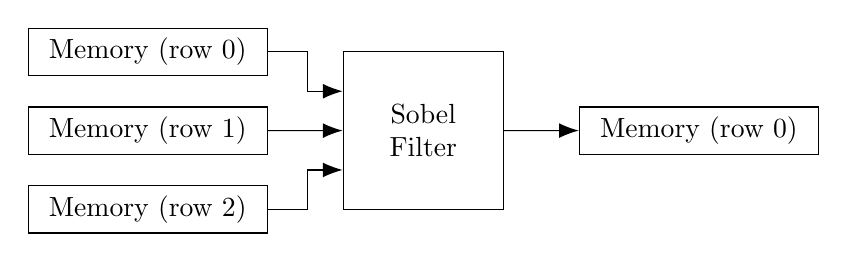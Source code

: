 % \tikzsetnextfilename{system-overview}
\begin{tikzpicture}[
    rounded corners=0mm,
]
    %coordinates
    \coordinate (orig)      at (0,0);
    \coordinate (sob)      at (0,-0.7);
    \coordinate (mem1)     at (-3.5,1);
    \coordinate (mem2)     at (-3.5,0);
    \coordinate (mem3)      at (-3.5,-1);
    \coordinate (mem4)      at (3.5,0);

    %nodes
    \node[draw, fill=white, minimum width=2cm, minimum height=2cm, anchor=south, text width=1.8cm, align=center] (A) at (sob) {Sobel Filter};
    \node[draw, fill=white, minimum width=3cm, minimum height=0.6cm, anchor=south, text width=2.8cm, align=center] (B) at (mem1) {Memory (row 0)};
    \node[draw, fill=white, minimum width=3cm, minimum height=0.6cm, anchor=south, text width=2.8cm, align=center] (C) at (mem2) {Memory (row 1)};
    \node[draw, fill=white, minimum width=3cm, minimum height=0.6cm, anchor=south, text width=2.8cm, align=center] (D) at (mem3) {Memory (row 2)};
    \node[draw, fill=white, minimum width=3cm, minimum height=0.6cm, anchor=south, text width=2.8cm, align=center] (E) at (mem4) {Memory (row 0)};

    %path
    \path[draw,-{Latex[length=2.5mm]}] (B.east) -- ++(0.5,0) |- ($(A.180) + (0,0.5)$);
    \path[draw,-{Latex[length=2.5mm]}] (C) -- (A);
    \path[draw,-{Latex[length=2.5mm]}] (D.east) -- ++(0.5,0) |- ($(A.180) + (0,-0.5)$);
    \path[draw,-{Latex[length=2.5mm]}] (A) -- (E);

\end{tikzpicture}
